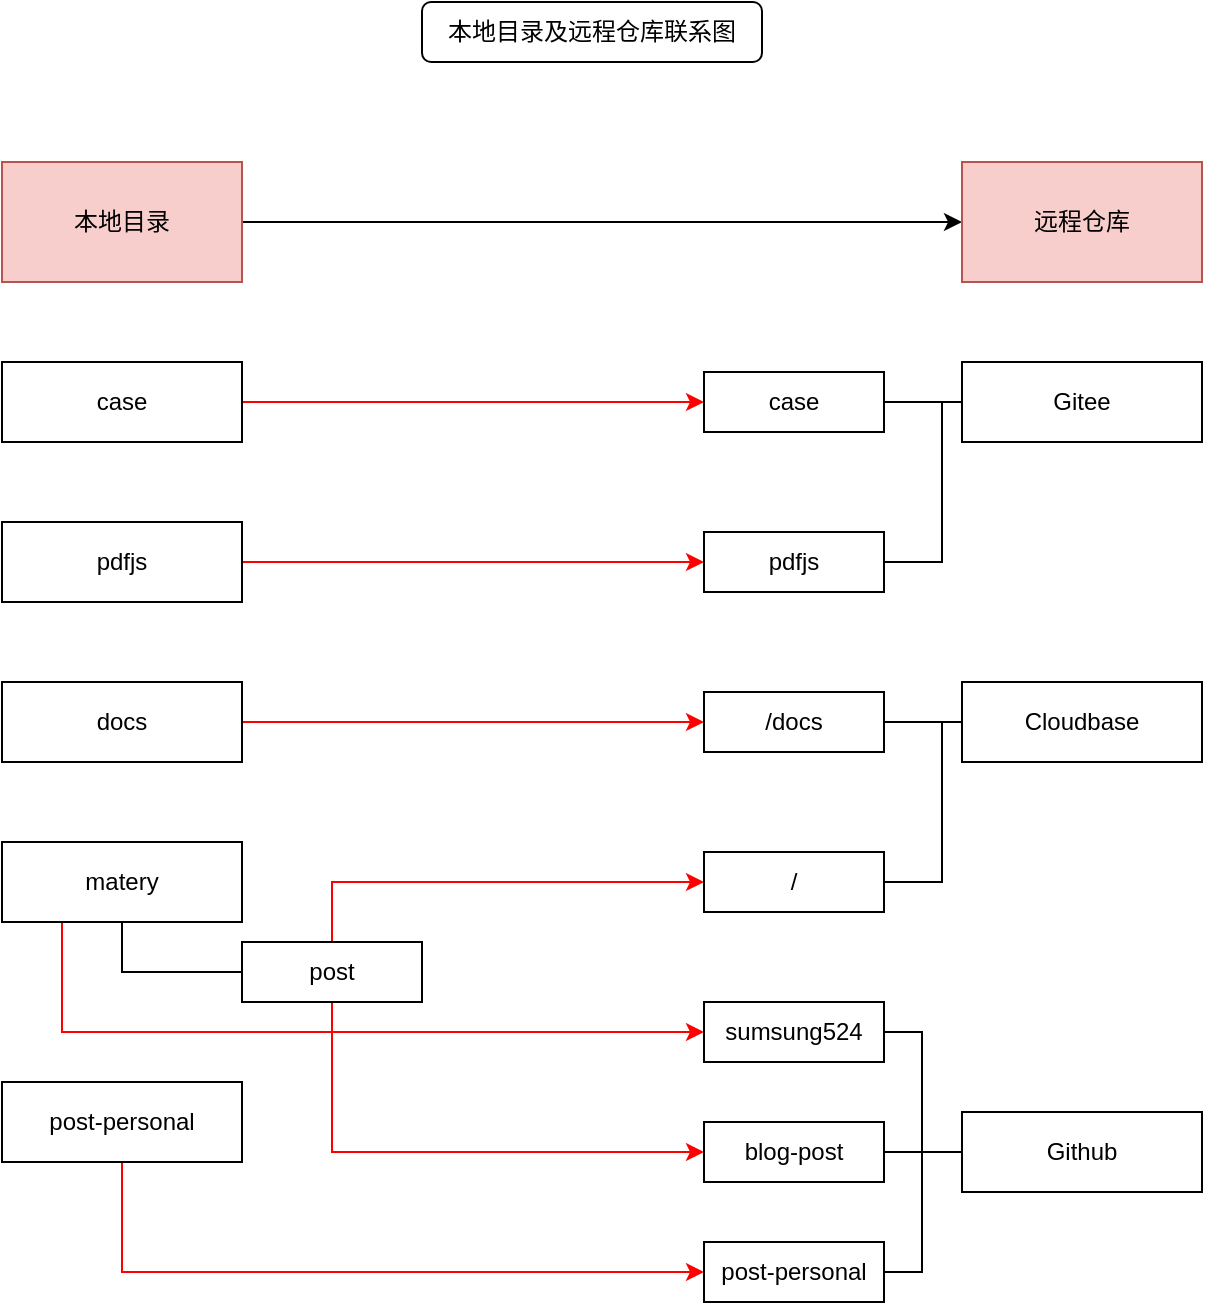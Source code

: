 <mxfile version="20.0.4" type="github">
  <diagram id="PnkV5upEj-TBilO3BTiL" name="Page-1">
    <mxGraphModel dx="1422" dy="404" grid="1" gridSize="10" guides="1" tooltips="1" connect="1" arrows="1" fold="1" page="0" pageScale="1" pageWidth="850" pageHeight="1100" background="#ffffff" math="0" shadow="0">
      <root>
        <mxCell id="0" />
        <mxCell id="1" parent="0" />
        <mxCell id="qlEykzP2j2Bouqo--YzJ-16" value="" style="edgeStyle=orthogonalEdgeStyle;rounded=0;orthogonalLoop=1;jettySize=auto;html=1;" parent="1" source="qlEykzP2j2Bouqo--YzJ-1" target="qlEykzP2j2Bouqo--YzJ-15" edge="1">
          <mxGeometry relative="1" as="geometry" />
        </mxCell>
        <mxCell id="qlEykzP2j2Bouqo--YzJ-1" value="本地目录" style="rounded=0;whiteSpace=wrap;html=1;fillColor=#f8cecc;strokeColor=#b85450;" parent="1" vertex="1">
          <mxGeometry x="10" y="530" width="120" height="60" as="geometry" />
        </mxCell>
        <mxCell id="qlEykzP2j2Bouqo--YzJ-25" style="edgeStyle=orthogonalEdgeStyle;rounded=0;orthogonalLoop=1;jettySize=auto;html=1;exitX=1;exitY=0.5;exitDx=0;exitDy=0;strokeColor=#FF0000;" parent="1" source="qlEykzP2j2Bouqo--YzJ-2" target="qlEykzP2j2Bouqo--YzJ-19" edge="1">
          <mxGeometry relative="1" as="geometry">
            <Array as="points">
              <mxPoint x="280" y="650" />
              <mxPoint x="280" y="650" />
            </Array>
          </mxGeometry>
        </mxCell>
        <mxCell id="qlEykzP2j2Bouqo--YzJ-2" value="case" style="rounded=0;whiteSpace=wrap;html=1;" parent="1" vertex="1">
          <mxGeometry x="10" y="630" width="120" height="40" as="geometry" />
        </mxCell>
        <mxCell id="qlEykzP2j2Bouqo--YzJ-24" style="edgeStyle=orthogonalEdgeStyle;rounded=0;orthogonalLoop=1;jettySize=auto;html=1;exitX=1;exitY=0.5;exitDx=0;exitDy=0;entryX=0;entryY=0.5;entryDx=0;entryDy=0;strokeColor=#FF0000;" parent="1" source="qlEykzP2j2Bouqo--YzJ-3" target="qlEykzP2j2Bouqo--YzJ-21" edge="1">
          <mxGeometry relative="1" as="geometry" />
        </mxCell>
        <mxCell id="qlEykzP2j2Bouqo--YzJ-3" value="pdfjs" style="rounded=0;whiteSpace=wrap;html=1;" parent="1" vertex="1">
          <mxGeometry x="10" y="710" width="120" height="40" as="geometry" />
        </mxCell>
        <mxCell id="qlEykzP2j2Bouqo--YzJ-30" style="edgeStyle=orthogonalEdgeStyle;rounded=0;orthogonalLoop=1;jettySize=auto;html=1;exitX=1;exitY=0.5;exitDx=0;exitDy=0;entryX=0;entryY=0.5;entryDx=0;entryDy=0;strokeColor=#FF0000;" parent="1" source="qlEykzP2j2Bouqo--YzJ-6" target="qlEykzP2j2Bouqo--YzJ-29" edge="1">
          <mxGeometry relative="1" as="geometry" />
        </mxCell>
        <mxCell id="qlEykzP2j2Bouqo--YzJ-6" value="docs" style="rounded=0;whiteSpace=wrap;html=1;" parent="1" vertex="1">
          <mxGeometry x="10" y="790" width="120" height="40" as="geometry" />
        </mxCell>
        <mxCell id="qlEykzP2j2Bouqo--YzJ-14" style="rounded=0;orthogonalLoop=1;jettySize=auto;html=1;exitX=0.5;exitY=1;exitDx=0;exitDy=0;entryX=0;entryY=0.5;entryDx=0;entryDy=0;strokeColor=default;edgeStyle=orthogonalEdgeStyle;endArrow=none;endFill=0;startArrow=none;startFill=0;" parent="1" source="qlEykzP2j2Bouqo--YzJ-8" target="qlEykzP2j2Bouqo--YzJ-12" edge="1">
          <mxGeometry relative="1" as="geometry" />
        </mxCell>
        <mxCell id="qlEykzP2j2Bouqo--YzJ-41" style="edgeStyle=orthogonalEdgeStyle;rounded=0;orthogonalLoop=1;jettySize=auto;html=1;exitX=0.25;exitY=1;exitDx=0;exitDy=0;entryX=0;entryY=0.5;entryDx=0;entryDy=0;startArrow=none;startFill=0;endArrow=classic;endFill=1;strokeColor=#FF0000;" parent="1" source="qlEykzP2j2Bouqo--YzJ-8" target="qlEykzP2j2Bouqo--YzJ-35" edge="1">
          <mxGeometry relative="1" as="geometry" />
        </mxCell>
        <mxCell id="qlEykzP2j2Bouqo--YzJ-8" value="matery" style="rounded=0;whiteSpace=wrap;html=1;" parent="1" vertex="1">
          <mxGeometry x="10" y="870" width="120" height="40" as="geometry" />
        </mxCell>
        <mxCell id="qlEykzP2j2Bouqo--YzJ-38" style="edgeStyle=orthogonalEdgeStyle;rounded=0;orthogonalLoop=1;jettySize=auto;html=1;exitX=0.5;exitY=1;exitDx=0;exitDy=0;entryX=0;entryY=0.5;entryDx=0;entryDy=0;startArrow=none;startFill=0;endArrow=classic;endFill=1;strokeColor=#FF0000;" parent="1" source="qlEykzP2j2Bouqo--YzJ-10" target="qlEykzP2j2Bouqo--YzJ-37" edge="1">
          <mxGeometry relative="1" as="geometry" />
        </mxCell>
        <mxCell id="qlEykzP2j2Bouqo--YzJ-10" value="post-personal" style="rounded=0;whiteSpace=wrap;html=1;" parent="1" vertex="1">
          <mxGeometry x="10" y="990" width="120" height="40" as="geometry" />
        </mxCell>
        <mxCell id="qlEykzP2j2Bouqo--YzJ-33" style="edgeStyle=orthogonalEdgeStyle;rounded=0;orthogonalLoop=1;jettySize=auto;html=1;exitX=0.5;exitY=0;exitDx=0;exitDy=0;entryX=0;entryY=0.5;entryDx=0;entryDy=0;strokeColor=#FF0000;" parent="1" source="qlEykzP2j2Bouqo--YzJ-12" target="qlEykzP2j2Bouqo--YzJ-31" edge="1">
          <mxGeometry relative="1" as="geometry">
            <Array as="points">
              <mxPoint x="175" y="890" />
            </Array>
          </mxGeometry>
        </mxCell>
        <mxCell id="qlEykzP2j2Bouqo--YzJ-39" style="edgeStyle=orthogonalEdgeStyle;rounded=0;orthogonalLoop=1;jettySize=auto;html=1;exitX=0.5;exitY=1;exitDx=0;exitDy=0;entryX=0;entryY=0.5;entryDx=0;entryDy=0;startArrow=none;startFill=0;endArrow=classic;endFill=1;strokeColor=#FF0000;" parent="1" source="qlEykzP2j2Bouqo--YzJ-12" target="qlEykzP2j2Bouqo--YzJ-36" edge="1">
          <mxGeometry relative="1" as="geometry" />
        </mxCell>
        <mxCell id="qlEykzP2j2Bouqo--YzJ-12" value="post" style="rounded=0;whiteSpace=wrap;html=1;" parent="1" vertex="1">
          <mxGeometry x="130" y="920" width="90" height="30" as="geometry" />
        </mxCell>
        <mxCell id="qlEykzP2j2Bouqo--YzJ-15" value="远程仓库" style="rounded=0;whiteSpace=wrap;html=1;fillColor=#f8cecc;strokeColor=#b85450;" parent="1" vertex="1">
          <mxGeometry x="490" y="530" width="120" height="60" as="geometry" />
        </mxCell>
        <mxCell id="qlEykzP2j2Bouqo--YzJ-20" style="edgeStyle=orthogonalEdgeStyle;rounded=0;orthogonalLoop=1;jettySize=auto;html=1;exitX=0;exitY=0.5;exitDx=0;exitDy=0;entryX=1;entryY=0.5;entryDx=0;entryDy=0;endArrow=none;endFill=0;" parent="1" source="qlEykzP2j2Bouqo--YzJ-18" target="qlEykzP2j2Bouqo--YzJ-19" edge="1">
          <mxGeometry relative="1" as="geometry" />
        </mxCell>
        <mxCell id="qlEykzP2j2Bouqo--YzJ-23" style="edgeStyle=orthogonalEdgeStyle;rounded=0;orthogonalLoop=1;jettySize=auto;html=1;exitX=0;exitY=0.5;exitDx=0;exitDy=0;entryX=1;entryY=0.5;entryDx=0;entryDy=0;endArrow=none;endFill=0;" parent="1" source="qlEykzP2j2Bouqo--YzJ-18" target="qlEykzP2j2Bouqo--YzJ-21" edge="1">
          <mxGeometry relative="1" as="geometry">
            <Array as="points">
              <mxPoint x="480" y="650" />
              <mxPoint x="480" y="730" />
            </Array>
          </mxGeometry>
        </mxCell>
        <mxCell id="qlEykzP2j2Bouqo--YzJ-18" value="Gitee" style="rounded=0;whiteSpace=wrap;html=1;" parent="1" vertex="1">
          <mxGeometry x="490" y="630" width="120" height="40" as="geometry" />
        </mxCell>
        <mxCell id="qlEykzP2j2Bouqo--YzJ-19" value="case" style="rounded=0;whiteSpace=wrap;html=1;" parent="1" vertex="1">
          <mxGeometry x="361" y="635" width="90" height="30" as="geometry" />
        </mxCell>
        <mxCell id="qlEykzP2j2Bouqo--YzJ-21" value="pdfjs" style="rounded=0;whiteSpace=wrap;html=1;" parent="1" vertex="1">
          <mxGeometry x="361" y="715" width="90" height="30" as="geometry" />
        </mxCell>
        <mxCell id="qlEykzP2j2Bouqo--YzJ-32" style="edgeStyle=orthogonalEdgeStyle;rounded=0;orthogonalLoop=1;jettySize=auto;html=1;exitX=0;exitY=0.5;exitDx=0;exitDy=0;entryX=1;entryY=0.5;entryDx=0;entryDy=0;endArrow=none;endFill=0;" parent="1" source="qlEykzP2j2Bouqo--YzJ-26" target="qlEykzP2j2Bouqo--YzJ-31" edge="1">
          <mxGeometry relative="1" as="geometry">
            <Array as="points">
              <mxPoint x="480" y="810" />
              <mxPoint x="480" y="890" />
            </Array>
          </mxGeometry>
        </mxCell>
        <mxCell id="qlEykzP2j2Bouqo--YzJ-26" value="Cloudbase" style="rounded=0;whiteSpace=wrap;html=1;" parent="1" vertex="1">
          <mxGeometry x="490" y="790" width="120" height="40" as="geometry" />
        </mxCell>
        <mxCell id="qlEykzP2j2Bouqo--YzJ-28" style="edgeStyle=orthogonalEdgeStyle;rounded=0;orthogonalLoop=1;jettySize=auto;html=1;exitX=0;exitY=0.5;exitDx=0;exitDy=0;entryX=1;entryY=0.5;entryDx=0;entryDy=0;endArrow=none;endFill=0;" parent="1" target="qlEykzP2j2Bouqo--YzJ-29" edge="1">
          <mxGeometry relative="1" as="geometry">
            <mxPoint x="490" y="810" as="sourcePoint" />
          </mxGeometry>
        </mxCell>
        <mxCell id="qlEykzP2j2Bouqo--YzJ-29" value="/docs" style="rounded=0;whiteSpace=wrap;html=1;" parent="1" vertex="1">
          <mxGeometry x="361" y="795" width="90" height="30" as="geometry" />
        </mxCell>
        <mxCell id="qlEykzP2j2Bouqo--YzJ-31" value="/" style="rounded=0;whiteSpace=wrap;html=1;" parent="1" vertex="1">
          <mxGeometry x="361" y="875" width="90" height="30" as="geometry" />
        </mxCell>
        <mxCell id="qlEykzP2j2Bouqo--YzJ-42" style="edgeStyle=orthogonalEdgeStyle;rounded=0;orthogonalLoop=1;jettySize=auto;html=1;exitX=0;exitY=0.5;exitDx=0;exitDy=0;startArrow=none;startFill=0;endArrow=none;endFill=0;strokeColor=default;" parent="1" source="qlEykzP2j2Bouqo--YzJ-34" target="qlEykzP2j2Bouqo--YzJ-36" edge="1">
          <mxGeometry relative="1" as="geometry" />
        </mxCell>
        <mxCell id="qlEykzP2j2Bouqo--YzJ-43" style="edgeStyle=orthogonalEdgeStyle;rounded=0;orthogonalLoop=1;jettySize=auto;html=1;exitX=0;exitY=0.5;exitDx=0;exitDy=0;entryX=1;entryY=0.5;entryDx=0;entryDy=0;startArrow=none;startFill=0;endArrow=none;endFill=0;strokeColor=default;" parent="1" source="qlEykzP2j2Bouqo--YzJ-34" target="qlEykzP2j2Bouqo--YzJ-35" edge="1">
          <mxGeometry relative="1" as="geometry">
            <Array as="points">
              <mxPoint x="470" y="1025" />
              <mxPoint x="470" y="965" />
            </Array>
          </mxGeometry>
        </mxCell>
        <mxCell id="qlEykzP2j2Bouqo--YzJ-44" style="edgeStyle=orthogonalEdgeStyle;rounded=0;orthogonalLoop=1;jettySize=auto;html=1;exitX=0;exitY=0.5;exitDx=0;exitDy=0;entryX=1;entryY=0.5;entryDx=0;entryDy=0;startArrow=none;startFill=0;endArrow=none;endFill=0;strokeColor=default;" parent="1" source="qlEykzP2j2Bouqo--YzJ-34" target="qlEykzP2j2Bouqo--YzJ-37" edge="1">
          <mxGeometry relative="1" as="geometry">
            <Array as="points">
              <mxPoint x="470" y="1025" />
              <mxPoint x="470" y="1085" />
            </Array>
          </mxGeometry>
        </mxCell>
        <mxCell id="qlEykzP2j2Bouqo--YzJ-34" value="Github" style="rounded=0;whiteSpace=wrap;html=1;" parent="1" vertex="1">
          <mxGeometry x="490" y="1005" width="120" height="40" as="geometry" />
        </mxCell>
        <mxCell id="qlEykzP2j2Bouqo--YzJ-35" value="sumsung524" style="rounded=0;whiteSpace=wrap;html=1;" parent="1" vertex="1">
          <mxGeometry x="361" y="950" width="90" height="30" as="geometry" />
        </mxCell>
        <mxCell id="qlEykzP2j2Bouqo--YzJ-36" value="blog-post" style="rounded=0;whiteSpace=wrap;html=1;" parent="1" vertex="1">
          <mxGeometry x="361" y="1010" width="90" height="30" as="geometry" />
        </mxCell>
        <mxCell id="qlEykzP2j2Bouqo--YzJ-37" value="post-personal" style="rounded=0;whiteSpace=wrap;html=1;" parent="1" vertex="1">
          <mxGeometry x="361" y="1070" width="90" height="30" as="geometry" />
        </mxCell>
        <mxCell id="qlEykzP2j2Bouqo--YzJ-45" value="本地目录及远程仓库联系图" style="rounded=1;whiteSpace=wrap;html=1;" parent="1" vertex="1">
          <mxGeometry x="220" y="450" width="170" height="30" as="geometry" />
        </mxCell>
      </root>
    </mxGraphModel>
  </diagram>
</mxfile>
